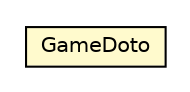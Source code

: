 #!/usr/local/bin/dot
#
# Class diagram 
# Generated by UMLGraph version 5.1 (http://www.umlgraph.org/)
#

digraph G {
	edge [fontname="Helvetica",fontsize=10,labelfontname="Helvetica",labelfontsize=10];
	node [fontname="Helvetica",fontsize=10,shape=plaintext];
	nodesep=0.25;
	ranksep=0.5;
	// com.nikolay.tictactoe.model.doto.GameDoto
	c838 [label=<<table title="com.nikolay.tictactoe.model.doto.GameDoto" border="0" cellborder="1" cellspacing="0" cellpadding="2" port="p" bgcolor="lemonChiffon" href="./GameDoto.html">
		<tr><td><table border="0" cellspacing="0" cellpadding="1">
<tr><td align="center" balign="center"> GameDoto </td></tr>
		</table></td></tr>
		</table>>, fontname="Helvetica", fontcolor="black", fontsize=10.0];
}

